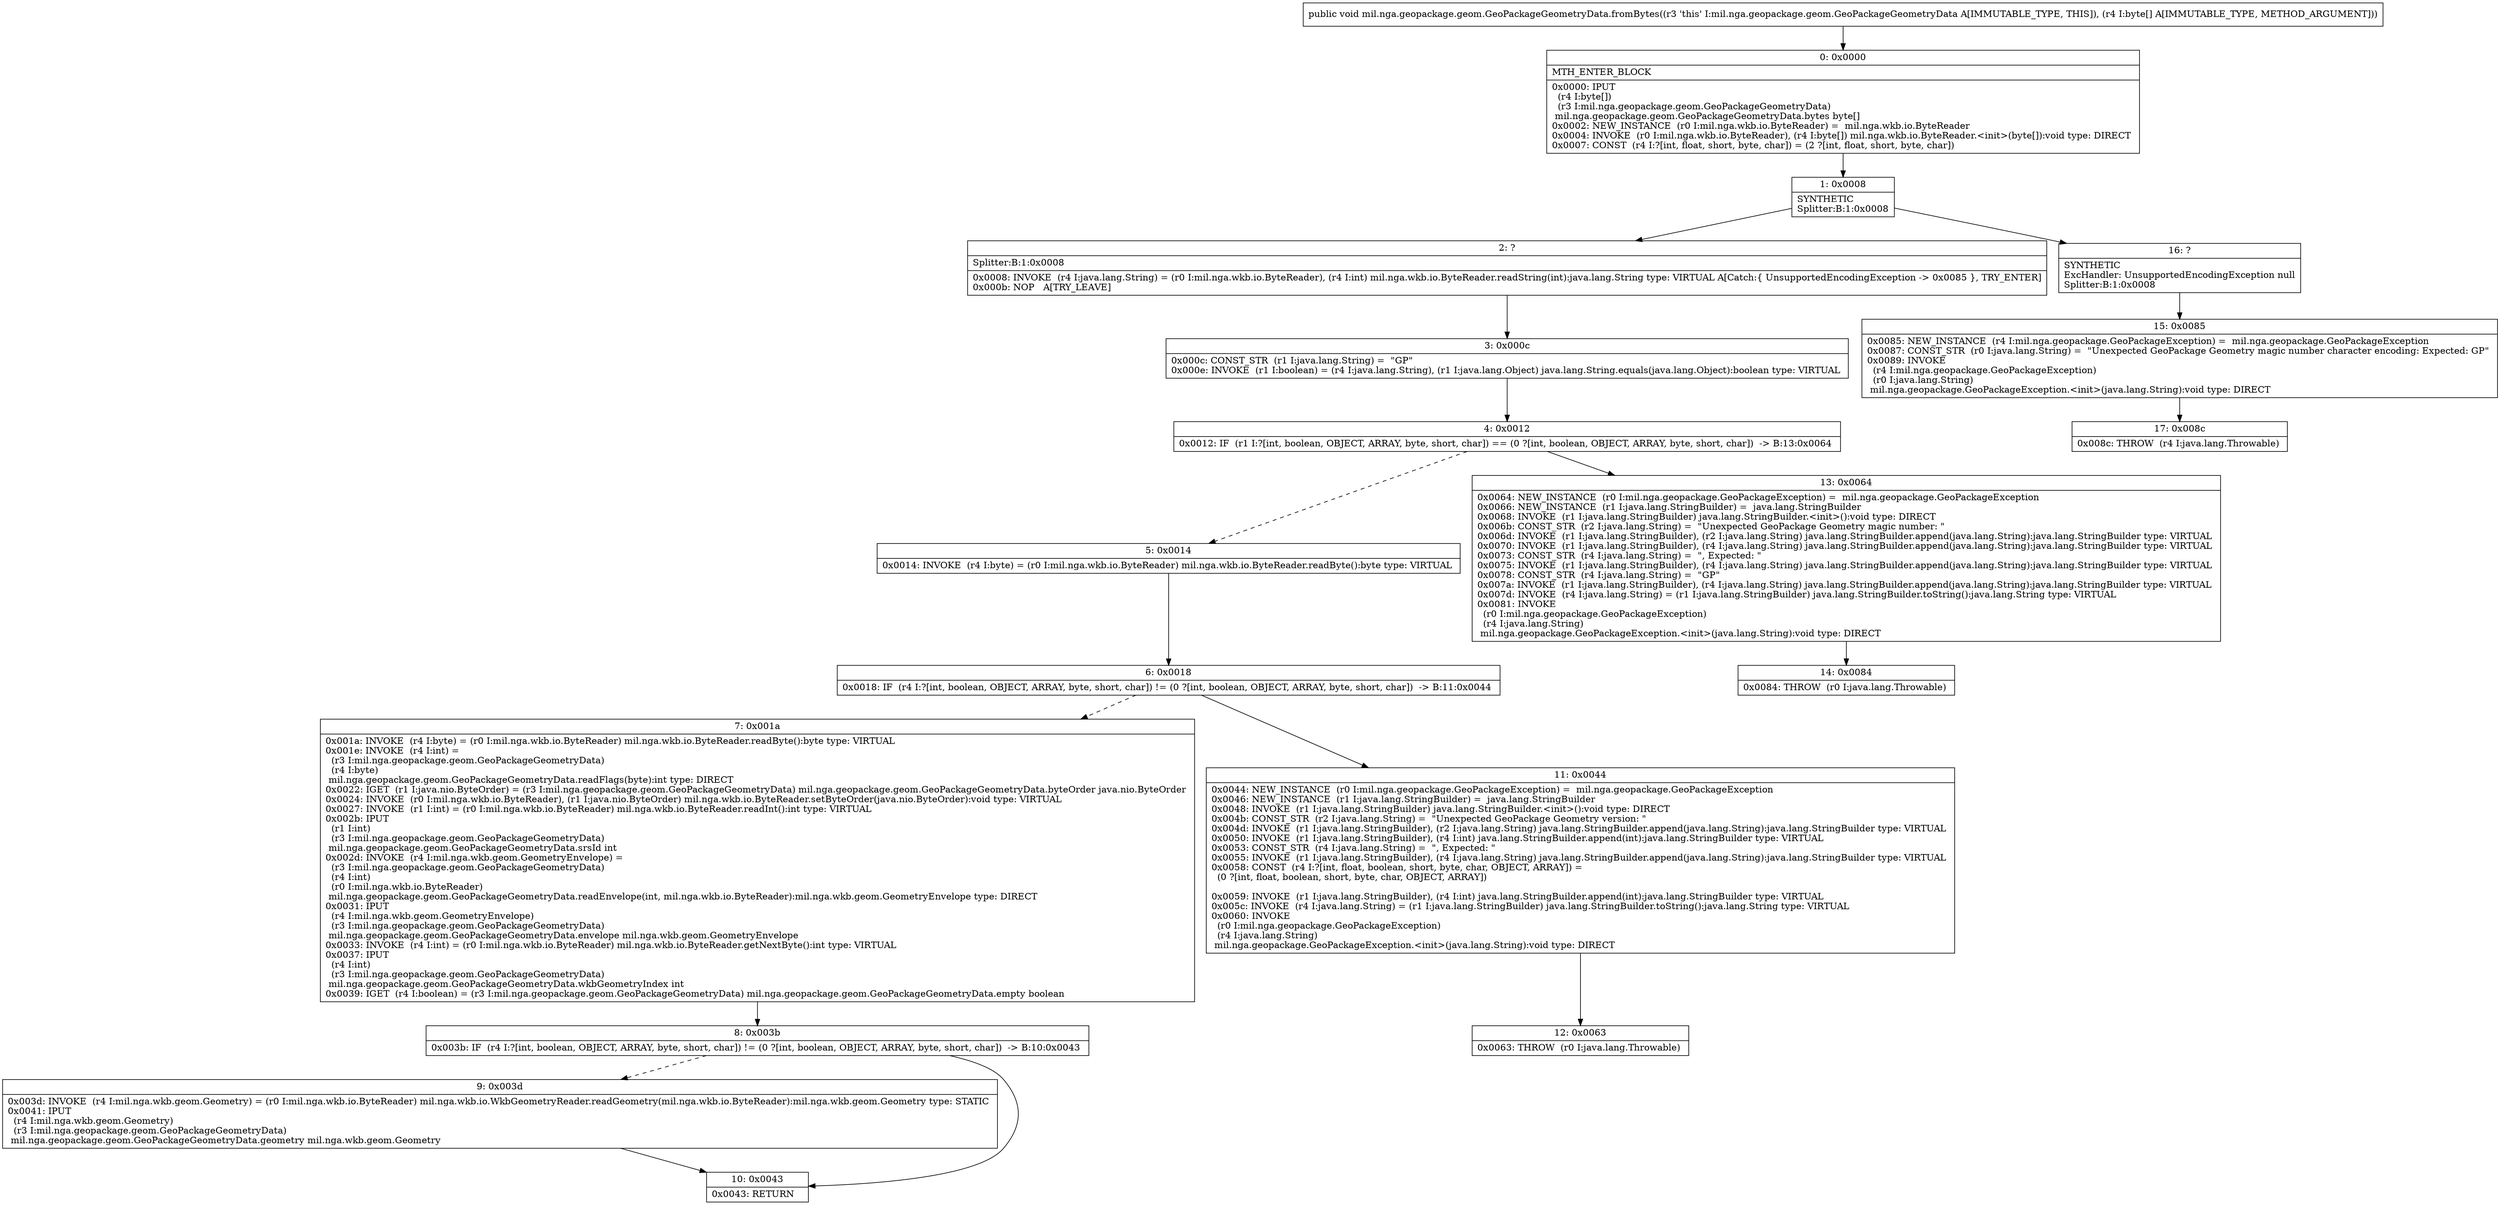 digraph "CFG formil.nga.geopackage.geom.GeoPackageGeometryData.fromBytes([B)V" {
Node_0 [shape=record,label="{0\:\ 0x0000|MTH_ENTER_BLOCK\l|0x0000: IPUT  \l  (r4 I:byte[])\l  (r3 I:mil.nga.geopackage.geom.GeoPackageGeometryData)\l mil.nga.geopackage.geom.GeoPackageGeometryData.bytes byte[] \l0x0002: NEW_INSTANCE  (r0 I:mil.nga.wkb.io.ByteReader) =  mil.nga.wkb.io.ByteReader \l0x0004: INVOKE  (r0 I:mil.nga.wkb.io.ByteReader), (r4 I:byte[]) mil.nga.wkb.io.ByteReader.\<init\>(byte[]):void type: DIRECT \l0x0007: CONST  (r4 I:?[int, float, short, byte, char]) = (2 ?[int, float, short, byte, char]) \l}"];
Node_1 [shape=record,label="{1\:\ 0x0008|SYNTHETIC\lSplitter:B:1:0x0008\l}"];
Node_2 [shape=record,label="{2\:\ ?|Splitter:B:1:0x0008\l|0x0008: INVOKE  (r4 I:java.lang.String) = (r0 I:mil.nga.wkb.io.ByteReader), (r4 I:int) mil.nga.wkb.io.ByteReader.readString(int):java.lang.String type: VIRTUAL A[Catch:\{ UnsupportedEncodingException \-\> 0x0085 \}, TRY_ENTER]\l0x000b: NOP   A[TRY_LEAVE]\l}"];
Node_3 [shape=record,label="{3\:\ 0x000c|0x000c: CONST_STR  (r1 I:java.lang.String) =  \"GP\" \l0x000e: INVOKE  (r1 I:boolean) = (r4 I:java.lang.String), (r1 I:java.lang.Object) java.lang.String.equals(java.lang.Object):boolean type: VIRTUAL \l}"];
Node_4 [shape=record,label="{4\:\ 0x0012|0x0012: IF  (r1 I:?[int, boolean, OBJECT, ARRAY, byte, short, char]) == (0 ?[int, boolean, OBJECT, ARRAY, byte, short, char])  \-\> B:13:0x0064 \l}"];
Node_5 [shape=record,label="{5\:\ 0x0014|0x0014: INVOKE  (r4 I:byte) = (r0 I:mil.nga.wkb.io.ByteReader) mil.nga.wkb.io.ByteReader.readByte():byte type: VIRTUAL \l}"];
Node_6 [shape=record,label="{6\:\ 0x0018|0x0018: IF  (r4 I:?[int, boolean, OBJECT, ARRAY, byte, short, char]) != (0 ?[int, boolean, OBJECT, ARRAY, byte, short, char])  \-\> B:11:0x0044 \l}"];
Node_7 [shape=record,label="{7\:\ 0x001a|0x001a: INVOKE  (r4 I:byte) = (r0 I:mil.nga.wkb.io.ByteReader) mil.nga.wkb.io.ByteReader.readByte():byte type: VIRTUAL \l0x001e: INVOKE  (r4 I:int) = \l  (r3 I:mil.nga.geopackage.geom.GeoPackageGeometryData)\l  (r4 I:byte)\l mil.nga.geopackage.geom.GeoPackageGeometryData.readFlags(byte):int type: DIRECT \l0x0022: IGET  (r1 I:java.nio.ByteOrder) = (r3 I:mil.nga.geopackage.geom.GeoPackageGeometryData) mil.nga.geopackage.geom.GeoPackageGeometryData.byteOrder java.nio.ByteOrder \l0x0024: INVOKE  (r0 I:mil.nga.wkb.io.ByteReader), (r1 I:java.nio.ByteOrder) mil.nga.wkb.io.ByteReader.setByteOrder(java.nio.ByteOrder):void type: VIRTUAL \l0x0027: INVOKE  (r1 I:int) = (r0 I:mil.nga.wkb.io.ByteReader) mil.nga.wkb.io.ByteReader.readInt():int type: VIRTUAL \l0x002b: IPUT  \l  (r1 I:int)\l  (r3 I:mil.nga.geopackage.geom.GeoPackageGeometryData)\l mil.nga.geopackage.geom.GeoPackageGeometryData.srsId int \l0x002d: INVOKE  (r4 I:mil.nga.wkb.geom.GeometryEnvelope) = \l  (r3 I:mil.nga.geopackage.geom.GeoPackageGeometryData)\l  (r4 I:int)\l  (r0 I:mil.nga.wkb.io.ByteReader)\l mil.nga.geopackage.geom.GeoPackageGeometryData.readEnvelope(int, mil.nga.wkb.io.ByteReader):mil.nga.wkb.geom.GeometryEnvelope type: DIRECT \l0x0031: IPUT  \l  (r4 I:mil.nga.wkb.geom.GeometryEnvelope)\l  (r3 I:mil.nga.geopackage.geom.GeoPackageGeometryData)\l mil.nga.geopackage.geom.GeoPackageGeometryData.envelope mil.nga.wkb.geom.GeometryEnvelope \l0x0033: INVOKE  (r4 I:int) = (r0 I:mil.nga.wkb.io.ByteReader) mil.nga.wkb.io.ByteReader.getNextByte():int type: VIRTUAL \l0x0037: IPUT  \l  (r4 I:int)\l  (r3 I:mil.nga.geopackage.geom.GeoPackageGeometryData)\l mil.nga.geopackage.geom.GeoPackageGeometryData.wkbGeometryIndex int \l0x0039: IGET  (r4 I:boolean) = (r3 I:mil.nga.geopackage.geom.GeoPackageGeometryData) mil.nga.geopackage.geom.GeoPackageGeometryData.empty boolean \l}"];
Node_8 [shape=record,label="{8\:\ 0x003b|0x003b: IF  (r4 I:?[int, boolean, OBJECT, ARRAY, byte, short, char]) != (0 ?[int, boolean, OBJECT, ARRAY, byte, short, char])  \-\> B:10:0x0043 \l}"];
Node_9 [shape=record,label="{9\:\ 0x003d|0x003d: INVOKE  (r4 I:mil.nga.wkb.geom.Geometry) = (r0 I:mil.nga.wkb.io.ByteReader) mil.nga.wkb.io.WkbGeometryReader.readGeometry(mil.nga.wkb.io.ByteReader):mil.nga.wkb.geom.Geometry type: STATIC \l0x0041: IPUT  \l  (r4 I:mil.nga.wkb.geom.Geometry)\l  (r3 I:mil.nga.geopackage.geom.GeoPackageGeometryData)\l mil.nga.geopackage.geom.GeoPackageGeometryData.geometry mil.nga.wkb.geom.Geometry \l}"];
Node_10 [shape=record,label="{10\:\ 0x0043|0x0043: RETURN   \l}"];
Node_11 [shape=record,label="{11\:\ 0x0044|0x0044: NEW_INSTANCE  (r0 I:mil.nga.geopackage.GeoPackageException) =  mil.nga.geopackage.GeoPackageException \l0x0046: NEW_INSTANCE  (r1 I:java.lang.StringBuilder) =  java.lang.StringBuilder \l0x0048: INVOKE  (r1 I:java.lang.StringBuilder) java.lang.StringBuilder.\<init\>():void type: DIRECT \l0x004b: CONST_STR  (r2 I:java.lang.String) =  \"Unexpected GeoPackage Geometry version: \" \l0x004d: INVOKE  (r1 I:java.lang.StringBuilder), (r2 I:java.lang.String) java.lang.StringBuilder.append(java.lang.String):java.lang.StringBuilder type: VIRTUAL \l0x0050: INVOKE  (r1 I:java.lang.StringBuilder), (r4 I:int) java.lang.StringBuilder.append(int):java.lang.StringBuilder type: VIRTUAL \l0x0053: CONST_STR  (r4 I:java.lang.String) =  \", Expected: \" \l0x0055: INVOKE  (r1 I:java.lang.StringBuilder), (r4 I:java.lang.String) java.lang.StringBuilder.append(java.lang.String):java.lang.StringBuilder type: VIRTUAL \l0x0058: CONST  (r4 I:?[int, float, boolean, short, byte, char, OBJECT, ARRAY]) = \l  (0 ?[int, float, boolean, short, byte, char, OBJECT, ARRAY])\l \l0x0059: INVOKE  (r1 I:java.lang.StringBuilder), (r4 I:int) java.lang.StringBuilder.append(int):java.lang.StringBuilder type: VIRTUAL \l0x005c: INVOKE  (r4 I:java.lang.String) = (r1 I:java.lang.StringBuilder) java.lang.StringBuilder.toString():java.lang.String type: VIRTUAL \l0x0060: INVOKE  \l  (r0 I:mil.nga.geopackage.GeoPackageException)\l  (r4 I:java.lang.String)\l mil.nga.geopackage.GeoPackageException.\<init\>(java.lang.String):void type: DIRECT \l}"];
Node_12 [shape=record,label="{12\:\ 0x0063|0x0063: THROW  (r0 I:java.lang.Throwable) \l}"];
Node_13 [shape=record,label="{13\:\ 0x0064|0x0064: NEW_INSTANCE  (r0 I:mil.nga.geopackage.GeoPackageException) =  mil.nga.geopackage.GeoPackageException \l0x0066: NEW_INSTANCE  (r1 I:java.lang.StringBuilder) =  java.lang.StringBuilder \l0x0068: INVOKE  (r1 I:java.lang.StringBuilder) java.lang.StringBuilder.\<init\>():void type: DIRECT \l0x006b: CONST_STR  (r2 I:java.lang.String) =  \"Unexpected GeoPackage Geometry magic number: \" \l0x006d: INVOKE  (r1 I:java.lang.StringBuilder), (r2 I:java.lang.String) java.lang.StringBuilder.append(java.lang.String):java.lang.StringBuilder type: VIRTUAL \l0x0070: INVOKE  (r1 I:java.lang.StringBuilder), (r4 I:java.lang.String) java.lang.StringBuilder.append(java.lang.String):java.lang.StringBuilder type: VIRTUAL \l0x0073: CONST_STR  (r4 I:java.lang.String) =  \", Expected: \" \l0x0075: INVOKE  (r1 I:java.lang.StringBuilder), (r4 I:java.lang.String) java.lang.StringBuilder.append(java.lang.String):java.lang.StringBuilder type: VIRTUAL \l0x0078: CONST_STR  (r4 I:java.lang.String) =  \"GP\" \l0x007a: INVOKE  (r1 I:java.lang.StringBuilder), (r4 I:java.lang.String) java.lang.StringBuilder.append(java.lang.String):java.lang.StringBuilder type: VIRTUAL \l0x007d: INVOKE  (r4 I:java.lang.String) = (r1 I:java.lang.StringBuilder) java.lang.StringBuilder.toString():java.lang.String type: VIRTUAL \l0x0081: INVOKE  \l  (r0 I:mil.nga.geopackage.GeoPackageException)\l  (r4 I:java.lang.String)\l mil.nga.geopackage.GeoPackageException.\<init\>(java.lang.String):void type: DIRECT \l}"];
Node_14 [shape=record,label="{14\:\ 0x0084|0x0084: THROW  (r0 I:java.lang.Throwable) \l}"];
Node_15 [shape=record,label="{15\:\ 0x0085|0x0085: NEW_INSTANCE  (r4 I:mil.nga.geopackage.GeoPackageException) =  mil.nga.geopackage.GeoPackageException \l0x0087: CONST_STR  (r0 I:java.lang.String) =  \"Unexpected GeoPackage Geometry magic number character encoding: Expected: GP\" \l0x0089: INVOKE  \l  (r4 I:mil.nga.geopackage.GeoPackageException)\l  (r0 I:java.lang.String)\l mil.nga.geopackage.GeoPackageException.\<init\>(java.lang.String):void type: DIRECT \l}"];
Node_16 [shape=record,label="{16\:\ ?|SYNTHETIC\lExcHandler: UnsupportedEncodingException null\lSplitter:B:1:0x0008\l}"];
Node_17 [shape=record,label="{17\:\ 0x008c|0x008c: THROW  (r4 I:java.lang.Throwable) \l}"];
MethodNode[shape=record,label="{public void mil.nga.geopackage.geom.GeoPackageGeometryData.fromBytes((r3 'this' I:mil.nga.geopackage.geom.GeoPackageGeometryData A[IMMUTABLE_TYPE, THIS]), (r4 I:byte[] A[IMMUTABLE_TYPE, METHOD_ARGUMENT])) }"];
MethodNode -> Node_0;
Node_0 -> Node_1;
Node_1 -> Node_2;
Node_1 -> Node_16;
Node_2 -> Node_3;
Node_3 -> Node_4;
Node_4 -> Node_5[style=dashed];
Node_4 -> Node_13;
Node_5 -> Node_6;
Node_6 -> Node_7[style=dashed];
Node_6 -> Node_11;
Node_7 -> Node_8;
Node_8 -> Node_9[style=dashed];
Node_8 -> Node_10;
Node_9 -> Node_10;
Node_11 -> Node_12;
Node_13 -> Node_14;
Node_15 -> Node_17;
Node_16 -> Node_15;
}

